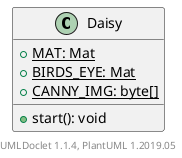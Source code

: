 @startuml

    class Daisy [[Daisy.html]] {
        {static} +MAT: Mat
        {static} +BIRDS_EYE: Mat
        {static} +CANNY_IMG: byte[]
        +start(): void
    }


    center footer UMLDoclet 1.1.4, PlantUML 1.2019.05
@enduml
